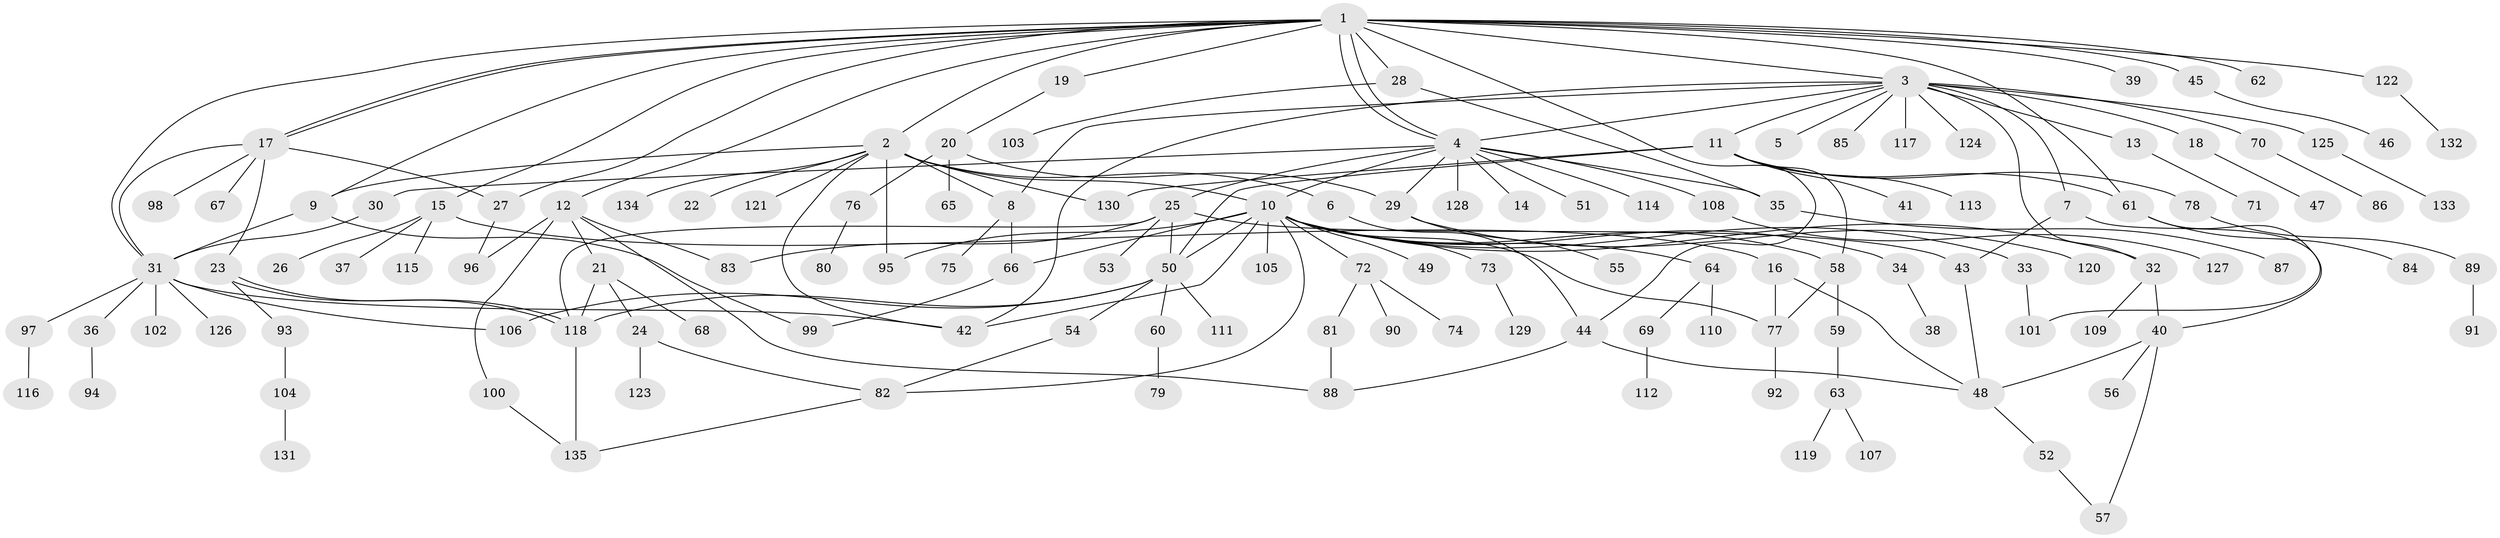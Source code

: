 // Generated by graph-tools (version 1.1) at 2025/11/02/27/25 16:11:13]
// undirected, 135 vertices, 181 edges
graph export_dot {
graph [start="1"]
  node [color=gray90,style=filled];
  1;
  2;
  3;
  4;
  5;
  6;
  7;
  8;
  9;
  10;
  11;
  12;
  13;
  14;
  15;
  16;
  17;
  18;
  19;
  20;
  21;
  22;
  23;
  24;
  25;
  26;
  27;
  28;
  29;
  30;
  31;
  32;
  33;
  34;
  35;
  36;
  37;
  38;
  39;
  40;
  41;
  42;
  43;
  44;
  45;
  46;
  47;
  48;
  49;
  50;
  51;
  52;
  53;
  54;
  55;
  56;
  57;
  58;
  59;
  60;
  61;
  62;
  63;
  64;
  65;
  66;
  67;
  68;
  69;
  70;
  71;
  72;
  73;
  74;
  75;
  76;
  77;
  78;
  79;
  80;
  81;
  82;
  83;
  84;
  85;
  86;
  87;
  88;
  89;
  90;
  91;
  92;
  93;
  94;
  95;
  96;
  97;
  98;
  99;
  100;
  101;
  102;
  103;
  104;
  105;
  106;
  107;
  108;
  109;
  110;
  111;
  112;
  113;
  114;
  115;
  116;
  117;
  118;
  119;
  120;
  121;
  122;
  123;
  124;
  125;
  126;
  127;
  128;
  129;
  130;
  131;
  132;
  133;
  134;
  135;
  1 -- 2;
  1 -- 3;
  1 -- 4;
  1 -- 4;
  1 -- 9;
  1 -- 12;
  1 -- 15;
  1 -- 17;
  1 -- 17;
  1 -- 19;
  1 -- 27;
  1 -- 28;
  1 -- 31;
  1 -- 39;
  1 -- 44;
  1 -- 45;
  1 -- 61;
  1 -- 62;
  1 -- 122;
  2 -- 6;
  2 -- 8;
  2 -- 9;
  2 -- 10;
  2 -- 22;
  2 -- 42;
  2 -- 95;
  2 -- 121;
  2 -- 130;
  2 -- 134;
  3 -- 4;
  3 -- 5;
  3 -- 7;
  3 -- 8;
  3 -- 11;
  3 -- 13;
  3 -- 18;
  3 -- 32;
  3 -- 42;
  3 -- 70;
  3 -- 85;
  3 -- 117;
  3 -- 124;
  3 -- 125;
  4 -- 10;
  4 -- 14;
  4 -- 25;
  4 -- 29;
  4 -- 30;
  4 -- 35;
  4 -- 51;
  4 -- 108;
  4 -- 114;
  4 -- 128;
  6 -- 44;
  7 -- 40;
  7 -- 43;
  8 -- 66;
  8 -- 75;
  9 -- 31;
  9 -- 99;
  10 -- 32;
  10 -- 33;
  10 -- 34;
  10 -- 42;
  10 -- 49;
  10 -- 50;
  10 -- 58;
  10 -- 64;
  10 -- 66;
  10 -- 72;
  10 -- 73;
  10 -- 77;
  10 -- 82;
  10 -- 95;
  10 -- 105;
  11 -- 41;
  11 -- 50;
  11 -- 58;
  11 -- 61;
  11 -- 78;
  11 -- 113;
  11 -- 130;
  12 -- 21;
  12 -- 83;
  12 -- 88;
  12 -- 96;
  12 -- 100;
  13 -- 71;
  15 -- 16;
  15 -- 26;
  15 -- 37;
  15 -- 115;
  16 -- 48;
  16 -- 77;
  17 -- 23;
  17 -- 27;
  17 -- 31;
  17 -- 67;
  17 -- 98;
  18 -- 47;
  19 -- 20;
  20 -- 29;
  20 -- 65;
  20 -- 76;
  21 -- 24;
  21 -- 68;
  21 -- 118;
  23 -- 93;
  23 -- 118;
  23 -- 118;
  24 -- 82;
  24 -- 123;
  25 -- 43;
  25 -- 50;
  25 -- 53;
  25 -- 83;
  25 -- 118;
  27 -- 96;
  28 -- 35;
  28 -- 103;
  29 -- 55;
  29 -- 120;
  30 -- 31;
  31 -- 36;
  31 -- 42;
  31 -- 97;
  31 -- 102;
  31 -- 106;
  31 -- 126;
  32 -- 40;
  32 -- 109;
  33 -- 101;
  34 -- 38;
  35 -- 87;
  36 -- 94;
  40 -- 48;
  40 -- 56;
  40 -- 57;
  43 -- 48;
  44 -- 48;
  44 -- 88;
  45 -- 46;
  48 -- 52;
  50 -- 54;
  50 -- 60;
  50 -- 106;
  50 -- 111;
  50 -- 118;
  52 -- 57;
  54 -- 82;
  58 -- 59;
  58 -- 77;
  59 -- 63;
  60 -- 79;
  61 -- 84;
  61 -- 101;
  63 -- 107;
  63 -- 119;
  64 -- 69;
  64 -- 110;
  66 -- 99;
  69 -- 112;
  70 -- 86;
  72 -- 74;
  72 -- 81;
  72 -- 90;
  73 -- 129;
  76 -- 80;
  77 -- 92;
  78 -- 89;
  81 -- 88;
  82 -- 135;
  89 -- 91;
  93 -- 104;
  97 -- 116;
  100 -- 135;
  104 -- 131;
  108 -- 127;
  118 -- 135;
  122 -- 132;
  125 -- 133;
}
